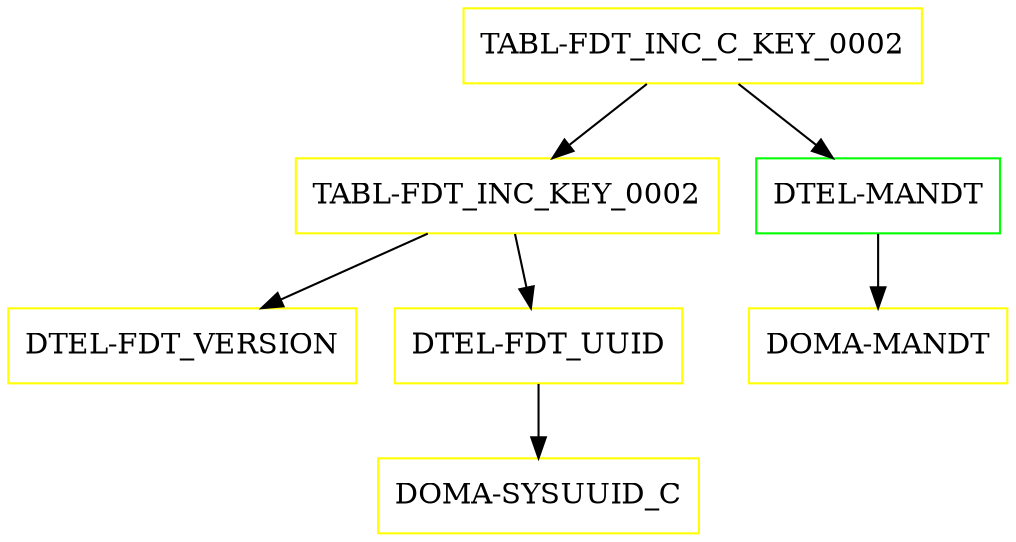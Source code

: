 digraph G {
  "TABL-FDT_INC_C_KEY_0002" [shape=box,color=yellow];
  "TABL-FDT_INC_KEY_0002" [shape=box,color=yellow,URL="./TABL_FDT_INC_KEY_0002.html"];
  "DTEL-FDT_VERSION" [shape=box,color=yellow,URL="./DTEL_FDT_VERSION.html"];
  "DTEL-FDT_UUID" [shape=box,color=yellow,URL="./DTEL_FDT_UUID.html"];
  "DOMA-SYSUUID_C" [shape=box,color=yellow,URL="./DOMA_SYSUUID_C.html"];
  "DTEL-MANDT" [shape=box,color=green,URL="./DTEL_MANDT.html"];
  "DOMA-MANDT" [shape=box,color=yellow,URL="./DOMA_MANDT.html"];
  "TABL-FDT_INC_C_KEY_0002" -> "DTEL-MANDT";
  "TABL-FDT_INC_C_KEY_0002" -> "TABL-FDT_INC_KEY_0002";
  "TABL-FDT_INC_KEY_0002" -> "DTEL-FDT_UUID";
  "TABL-FDT_INC_KEY_0002" -> "DTEL-FDT_VERSION";
  "DTEL-FDT_UUID" -> "DOMA-SYSUUID_C";
  "DTEL-MANDT" -> "DOMA-MANDT";
}
